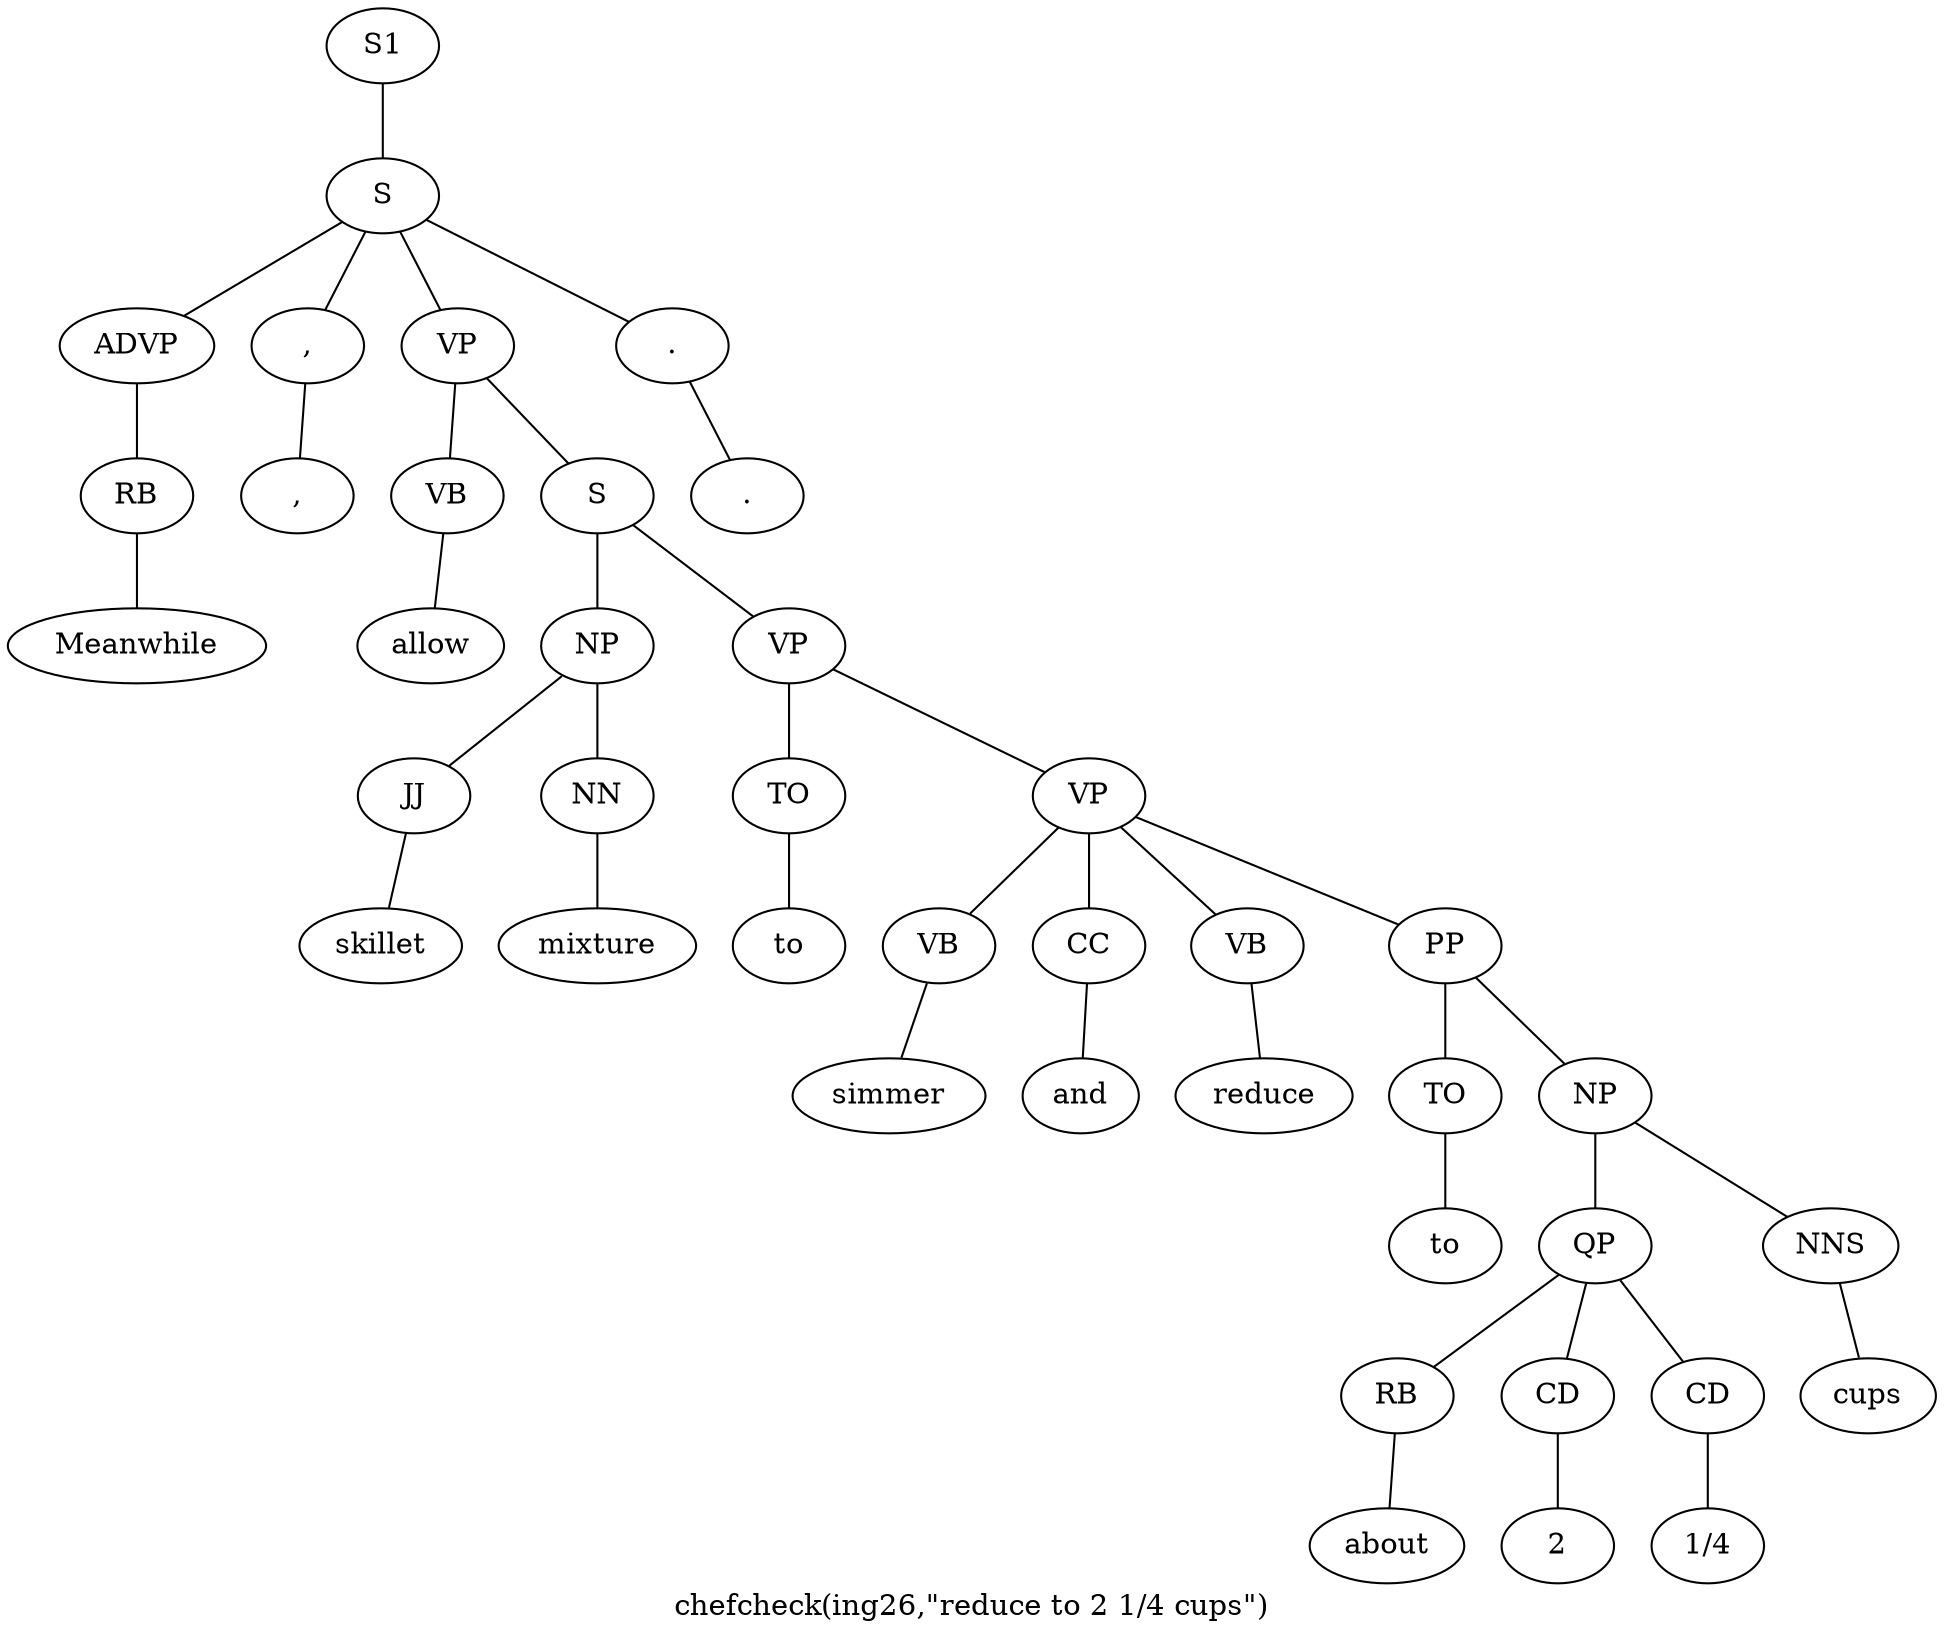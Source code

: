 graph SyntaxGraph {
	label = "chefcheck(ing26,\"reduce to 2 1/4 cups\")";
	Node0 [label="S1"];
	Node1 [label="S"];
	Node2 [label="ADVP"];
	Node3 [label="RB"];
	Node4 [label="Meanwhile"];
	Node5 [label=","];
	Node6 [label=","];
	Node7 [label="VP"];
	Node8 [label="VB"];
	Node9 [label="allow"];
	Node10 [label="S"];
	Node11 [label="NP"];
	Node12 [label="JJ"];
	Node13 [label="skillet"];
	Node14 [label="NN"];
	Node15 [label="mixture"];
	Node16 [label="VP"];
	Node17 [label="TO"];
	Node18 [label="to"];
	Node19 [label="VP"];
	Node20 [label="VB"];
	Node21 [label="simmer"];
	Node22 [label="CC"];
	Node23 [label="and"];
	Node24 [label="VB"];
	Node25 [label="reduce"];
	Node26 [label="PP"];
	Node27 [label="TO"];
	Node28 [label="to"];
	Node29 [label="NP"];
	Node30 [label="QP"];
	Node31 [label="RB"];
	Node32 [label="about"];
	Node33 [label="CD"];
	Node34 [label="2"];
	Node35 [label="CD"];
	Node36 [label="1/4"];
	Node37 [label="NNS"];
	Node38 [label="cups"];
	Node39 [label="."];
	Node40 [label="."];

	Node0 -- Node1;
	Node1 -- Node2;
	Node1 -- Node5;
	Node1 -- Node7;
	Node1 -- Node39;
	Node2 -- Node3;
	Node3 -- Node4;
	Node5 -- Node6;
	Node7 -- Node8;
	Node7 -- Node10;
	Node8 -- Node9;
	Node10 -- Node11;
	Node10 -- Node16;
	Node11 -- Node12;
	Node11 -- Node14;
	Node12 -- Node13;
	Node14 -- Node15;
	Node16 -- Node17;
	Node16 -- Node19;
	Node17 -- Node18;
	Node19 -- Node20;
	Node19 -- Node22;
	Node19 -- Node24;
	Node19 -- Node26;
	Node20 -- Node21;
	Node22 -- Node23;
	Node24 -- Node25;
	Node26 -- Node27;
	Node26 -- Node29;
	Node27 -- Node28;
	Node29 -- Node30;
	Node29 -- Node37;
	Node30 -- Node31;
	Node30 -- Node33;
	Node30 -- Node35;
	Node31 -- Node32;
	Node33 -- Node34;
	Node35 -- Node36;
	Node37 -- Node38;
	Node39 -- Node40;
}